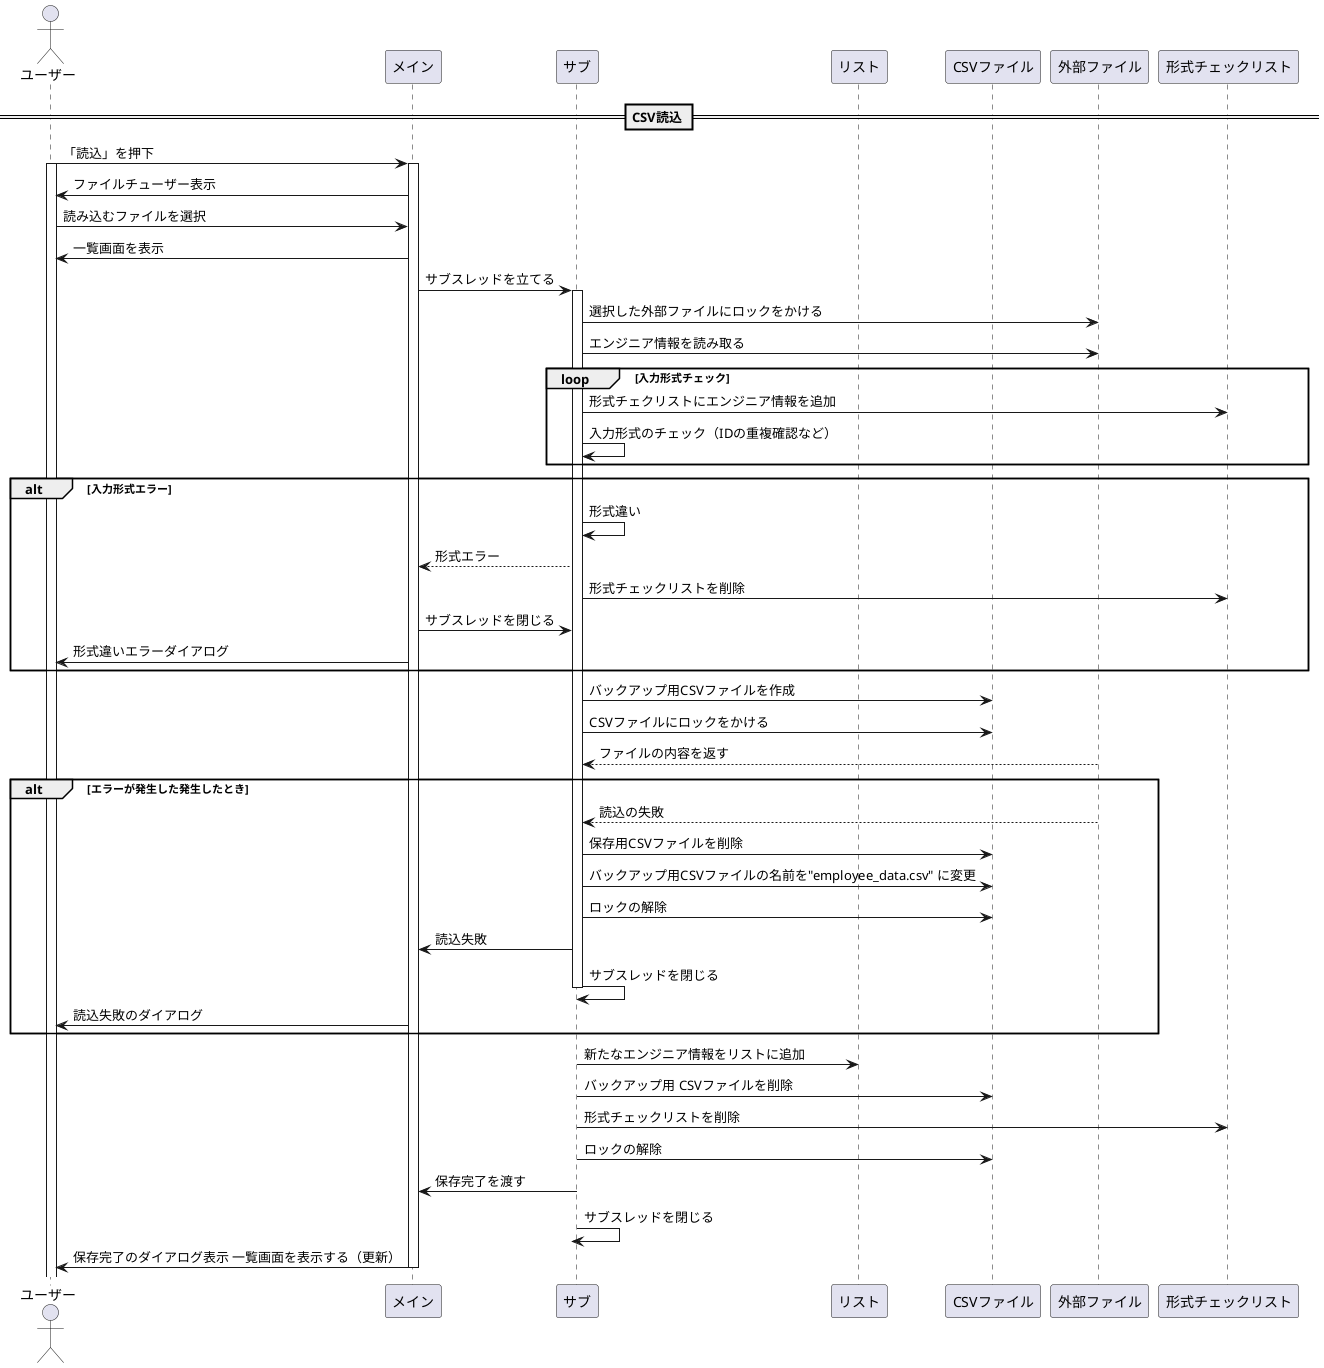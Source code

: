 @startuml

actor ユーザー
participant メイン
participant サブ
participant リスト
participant CSVファイル
participant 外部ファイル

== CSV読込 ==

ユーザー -> メイン : 「読込」を押下
activate ユーザー
activate メイン

メイン -> ユーザー : ファイルチューザー表示
ユーザー -> メイン : 読み込むファイルを選択
メイン -> ユーザー : 一覧画面を表示

メイン -> サブ : サブスレッドを立てる
activate サブ
サブ -> 外部ファイル : 選択した外部ファイルにロックをかける
    サブ->外部ファイル : エンジニア情報を読み取る
loop 入力形式チェック
    サブ->形式チェックリスト : 形式チェクリストにエンジニア情報を追加
    サブ->サブ : 入力形式のチェック（IDの重複確認など）
end

alt 入力形式エラー
    サブ->サブ : 形式違い
    サブ-->メイン :形式エラー
    サブ->形式チェックリスト : 形式チェックリストを削除
    メイン->サブ : サブスレッドを閉じる
    メイン->ユーザー : 形式違いエラーダイアログ
end

サブ -> CSVファイル : バックアップ用CSVファイルを作成
サブ-> CSVファイル :  CSVファイルにロックをかける
外部ファイル --> サブ : ファイルの内容を返す



alt エラーが発生した発生したとき
外部ファイル-->サブ : 読込の失敗
サブ->CSVファイル : 保存用CSVファイルを削除
サブ->CSVファイル : バックアップ用CSVファイルの名前を"employee_data.csv" に変更
サブ->CSVファイル : ロックの解除
サブ->メイン: 読込失敗
サブ->サブ : サブスレッドを閉じる
deactivate サブ
メイン->ユーザー : 読込失敗のダイアログ
end
activate サブ


activate サブ
サブ->リスト : 新たなエンジニア情報をリストに追加
サブ-> CSVファイル : バックアップ用 CSVファイルを削除
サブ->形式チェックリスト : 形式チェックリストを削除
サブ -> CSVファイル : ロックの解除

サブ -> メイン : 保存完了を渡す
サブ -> サブ : サブスレッドを閉じる
deactivate サブ
メイン -> ユーザー : 保存完了のダイアログ表示 一覧画面を表示する（更新）
deactivate メイン


